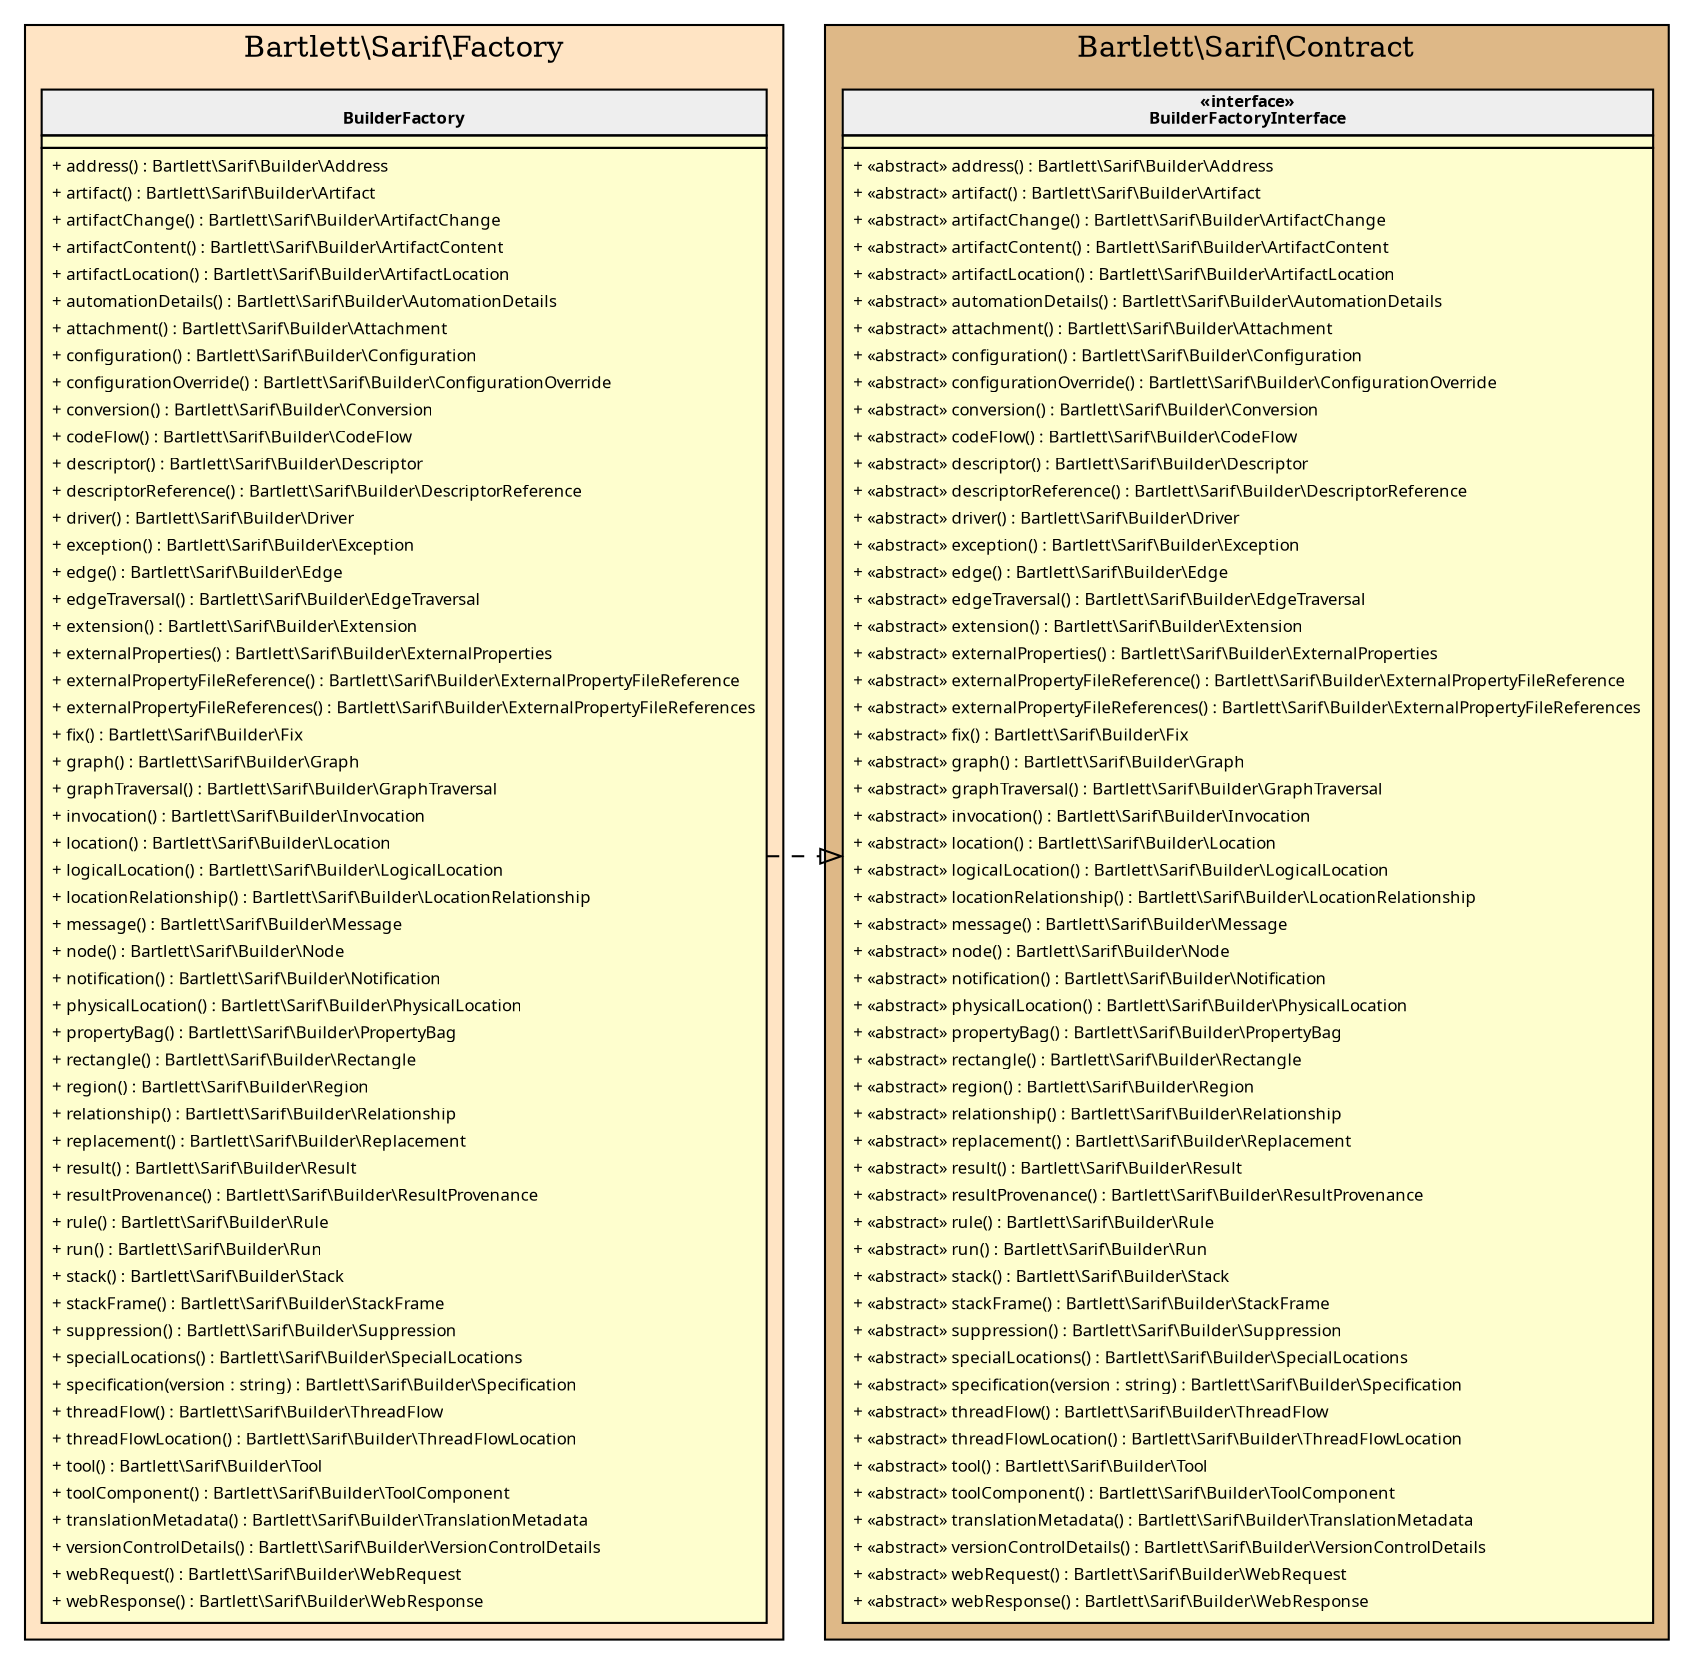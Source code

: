 digraph {
  graph [name="G" overlap="false" rankdir="LR" bgcolor="transparent"]
  node [fontname="Verdana" fontsize=8 shape="none" margin=0 fillcolor="#FEFECE" style="filled"]
  edge [fontname="Verdana" fontsize=8]
  subgraph cluster_0 {
    graph [bgcolor="BurlyWood"]
    label = "Bartlett\\Sarif\\Contract"
    "Bartlett\\Sarif\\Contract\\BuilderFactoryInterface" [shape="none" label=<
<table cellspacing="0" border="0" cellborder="1">
    <tr><td bgcolor="#eeeeee"><b>«interface»<br/>BuilderFactoryInterface</b></td></tr>
    <tr><td></td></tr>
    <tr><td><table border="0" cellspacing="0" cellpadding="2">
    <tr><td align="left">+ «abstract» address() : Bartlett\\Sarif\\Builder\\Address</td></tr>
    <tr><td align="left">+ «abstract» artifact() : Bartlett\\Sarif\\Builder\\Artifact</td></tr>
    <tr><td align="left">+ «abstract» artifactChange() : Bartlett\\Sarif\\Builder\\ArtifactChange</td></tr>
    <tr><td align="left">+ «abstract» artifactContent() : Bartlett\\Sarif\\Builder\\ArtifactContent</td></tr>
    <tr><td align="left">+ «abstract» artifactLocation() : Bartlett\\Sarif\\Builder\\ArtifactLocation</td></tr>
    <tr><td align="left">+ «abstract» automationDetails() : Bartlett\\Sarif\\Builder\\AutomationDetails</td></tr>
    <tr><td align="left">+ «abstract» attachment() : Bartlett\\Sarif\\Builder\\Attachment</td></tr>
    <tr><td align="left">+ «abstract» configuration() : Bartlett\\Sarif\\Builder\\Configuration</td></tr>
    <tr><td align="left">+ «abstract» configurationOverride() : Bartlett\\Sarif\\Builder\\ConfigurationOverride</td></tr>
    <tr><td align="left">+ «abstract» conversion() : Bartlett\\Sarif\\Builder\\Conversion</td></tr>
    <tr><td align="left">+ «abstract» codeFlow() : Bartlett\\Sarif\\Builder\\CodeFlow</td></tr>
    <tr><td align="left">+ «abstract» descriptor() : Bartlett\\Sarif\\Builder\\Descriptor</td></tr>
    <tr><td align="left">+ «abstract» descriptorReference() : Bartlett\\Sarif\\Builder\\DescriptorReference</td></tr>
    <tr><td align="left">+ «abstract» driver() : Bartlett\\Sarif\\Builder\\Driver</td></tr>
    <tr><td align="left">+ «abstract» exception() : Bartlett\\Sarif\\Builder\\Exception</td></tr>
    <tr><td align="left">+ «abstract» edge() : Bartlett\\Sarif\\Builder\\Edge</td></tr>
    <tr><td align="left">+ «abstract» edgeTraversal() : Bartlett\\Sarif\\Builder\\EdgeTraversal</td></tr>
    <tr><td align="left">+ «abstract» extension() : Bartlett\\Sarif\\Builder\\Extension</td></tr>
    <tr><td align="left">+ «abstract» externalProperties() : Bartlett\\Sarif\\Builder\\ExternalProperties</td></tr>
    <tr><td align="left">+ «abstract» externalPropertyFileReference() : Bartlett\\Sarif\\Builder\\ExternalPropertyFileReference</td></tr>
    <tr><td align="left">+ «abstract» externalPropertyFileReferences() : Bartlett\\Sarif\\Builder\\ExternalPropertyFileReferences</td></tr>
    <tr><td align="left">+ «abstract» fix() : Bartlett\\Sarif\\Builder\\Fix</td></tr>
    <tr><td align="left">+ «abstract» graph() : Bartlett\\Sarif\\Builder\\Graph</td></tr>
    <tr><td align="left">+ «abstract» graphTraversal() : Bartlett\\Sarif\\Builder\\GraphTraversal</td></tr>
    <tr><td align="left">+ «abstract» invocation() : Bartlett\\Sarif\\Builder\\Invocation</td></tr>
    <tr><td align="left">+ «abstract» location() : Bartlett\\Sarif\\Builder\\Location</td></tr>
    <tr><td align="left">+ «abstract» logicalLocation() : Bartlett\\Sarif\\Builder\\LogicalLocation</td></tr>
    <tr><td align="left">+ «abstract» locationRelationship() : Bartlett\\Sarif\\Builder\\LocationRelationship</td></tr>
    <tr><td align="left">+ «abstract» message() : Bartlett\\Sarif\\Builder\\Message</td></tr>
    <tr><td align="left">+ «abstract» node() : Bartlett\\Sarif\\Builder\\Node</td></tr>
    <tr><td align="left">+ «abstract» notification() : Bartlett\\Sarif\\Builder\\Notification</td></tr>
    <tr><td align="left">+ «abstract» physicalLocation() : Bartlett\\Sarif\\Builder\\PhysicalLocation</td></tr>
    <tr><td align="left">+ «abstract» propertyBag() : Bartlett\\Sarif\\Builder\\PropertyBag</td></tr>
    <tr><td align="left">+ «abstract» rectangle() : Bartlett\\Sarif\\Builder\\Rectangle</td></tr>
    <tr><td align="left">+ «abstract» region() : Bartlett\\Sarif\\Builder\\Region</td></tr>
    <tr><td align="left">+ «abstract» relationship() : Bartlett\\Sarif\\Builder\\Relationship</td></tr>
    <tr><td align="left">+ «abstract» replacement() : Bartlett\\Sarif\\Builder\\Replacement</td></tr>
    <tr><td align="left">+ «abstract» result() : Bartlett\\Sarif\\Builder\\Result</td></tr>
    <tr><td align="left">+ «abstract» resultProvenance() : Bartlett\\Sarif\\Builder\\ResultProvenance</td></tr>
    <tr><td align="left">+ «abstract» rule() : Bartlett\\Sarif\\Builder\\Rule</td></tr>
    <tr><td align="left">+ «abstract» run() : Bartlett\\Sarif\\Builder\\Run</td></tr>
    <tr><td align="left">+ «abstract» stack() : Bartlett\\Sarif\\Builder\\Stack</td></tr>
    <tr><td align="left">+ «abstract» stackFrame() : Bartlett\\Sarif\\Builder\\StackFrame</td></tr>
    <tr><td align="left">+ «abstract» suppression() : Bartlett\\Sarif\\Builder\\Suppression</td></tr>
    <tr><td align="left">+ «abstract» specialLocations() : Bartlett\\Sarif\\Builder\\SpecialLocations</td></tr>
    <tr><td align="left">+ «abstract» specification(version : string) : Bartlett\\Sarif\\Builder\\Specification</td></tr>
    <tr><td align="left">+ «abstract» threadFlow() : Bartlett\\Sarif\\Builder\\ThreadFlow</td></tr>
    <tr><td align="left">+ «abstract» threadFlowLocation() : Bartlett\\Sarif\\Builder\\ThreadFlowLocation</td></tr>
    <tr><td align="left">+ «abstract» tool() : Bartlett\\Sarif\\Builder\\Tool</td></tr>
    <tr><td align="left">+ «abstract» toolComponent() : Bartlett\\Sarif\\Builder\\ToolComponent</td></tr>
    <tr><td align="left">+ «abstract» translationMetadata() : Bartlett\\Sarif\\Builder\\TranslationMetadata</td></tr>
    <tr><td align="left">+ «abstract» versionControlDetails() : Bartlett\\Sarif\\Builder\\VersionControlDetails</td></tr>
    <tr><td align="left">+ «abstract» webRequest() : Bartlett\\Sarif\\Builder\\WebRequest</td></tr>
    <tr><td align="left">+ «abstract» webResponse() : Bartlett\\Sarif\\Builder\\WebResponse</td></tr>
</table></td></tr>
</table>>]
  }
  subgraph cluster_1 {
    graph [bgcolor="Bisque"]
    label = "Bartlett\\Sarif\\Factory"
    "Bartlett\\Sarif\\Factory\\BuilderFactory" [shape="none" label=<
<table cellspacing="0" border="0" cellborder="1">
    <tr><td bgcolor="#eeeeee"><b><br/>BuilderFactory</b></td></tr>
    <tr><td></td></tr>
    <tr><td><table border="0" cellspacing="0" cellpadding="2">
    <tr><td align="left">+ address() : Bartlett\\Sarif\\Builder\\Address</td></tr>
    <tr><td align="left">+ artifact() : Bartlett\\Sarif\\Builder\\Artifact</td></tr>
    <tr><td align="left">+ artifactChange() : Bartlett\\Sarif\\Builder\\ArtifactChange</td></tr>
    <tr><td align="left">+ artifactContent() : Bartlett\\Sarif\\Builder\\ArtifactContent</td></tr>
    <tr><td align="left">+ artifactLocation() : Bartlett\\Sarif\\Builder\\ArtifactLocation</td></tr>
    <tr><td align="left">+ automationDetails() : Bartlett\\Sarif\\Builder\\AutomationDetails</td></tr>
    <tr><td align="left">+ attachment() : Bartlett\\Sarif\\Builder\\Attachment</td></tr>
    <tr><td align="left">+ configuration() : Bartlett\\Sarif\\Builder\\Configuration</td></tr>
    <tr><td align="left">+ configurationOverride() : Bartlett\\Sarif\\Builder\\ConfigurationOverride</td></tr>
    <tr><td align="left">+ conversion() : Bartlett\\Sarif\\Builder\\Conversion</td></tr>
    <tr><td align="left">+ codeFlow() : Bartlett\\Sarif\\Builder\\CodeFlow</td></tr>
    <tr><td align="left">+ descriptor() : Bartlett\\Sarif\\Builder\\Descriptor</td></tr>
    <tr><td align="left">+ descriptorReference() : Bartlett\\Sarif\\Builder\\DescriptorReference</td></tr>
    <tr><td align="left">+ driver() : Bartlett\\Sarif\\Builder\\Driver</td></tr>
    <tr><td align="left">+ exception() : Bartlett\\Sarif\\Builder\\Exception</td></tr>
    <tr><td align="left">+ edge() : Bartlett\\Sarif\\Builder\\Edge</td></tr>
    <tr><td align="left">+ edgeTraversal() : Bartlett\\Sarif\\Builder\\EdgeTraversal</td></tr>
    <tr><td align="left">+ extension() : Bartlett\\Sarif\\Builder\\Extension</td></tr>
    <tr><td align="left">+ externalProperties() : Bartlett\\Sarif\\Builder\\ExternalProperties</td></tr>
    <tr><td align="left">+ externalPropertyFileReference() : Bartlett\\Sarif\\Builder\\ExternalPropertyFileReference</td></tr>
    <tr><td align="left">+ externalPropertyFileReferences() : Bartlett\\Sarif\\Builder\\ExternalPropertyFileReferences</td></tr>
    <tr><td align="left">+ fix() : Bartlett\\Sarif\\Builder\\Fix</td></tr>
    <tr><td align="left">+ graph() : Bartlett\\Sarif\\Builder\\Graph</td></tr>
    <tr><td align="left">+ graphTraversal() : Bartlett\\Sarif\\Builder\\GraphTraversal</td></tr>
    <tr><td align="left">+ invocation() : Bartlett\\Sarif\\Builder\\Invocation</td></tr>
    <tr><td align="left">+ location() : Bartlett\\Sarif\\Builder\\Location</td></tr>
    <tr><td align="left">+ logicalLocation() : Bartlett\\Sarif\\Builder\\LogicalLocation</td></tr>
    <tr><td align="left">+ locationRelationship() : Bartlett\\Sarif\\Builder\\LocationRelationship</td></tr>
    <tr><td align="left">+ message() : Bartlett\\Sarif\\Builder\\Message</td></tr>
    <tr><td align="left">+ node() : Bartlett\\Sarif\\Builder\\Node</td></tr>
    <tr><td align="left">+ notification() : Bartlett\\Sarif\\Builder\\Notification</td></tr>
    <tr><td align="left">+ physicalLocation() : Bartlett\\Sarif\\Builder\\PhysicalLocation</td></tr>
    <tr><td align="left">+ propertyBag() : Bartlett\\Sarif\\Builder\\PropertyBag</td></tr>
    <tr><td align="left">+ rectangle() : Bartlett\\Sarif\\Builder\\Rectangle</td></tr>
    <tr><td align="left">+ region() : Bartlett\\Sarif\\Builder\\Region</td></tr>
    <tr><td align="left">+ relationship() : Bartlett\\Sarif\\Builder\\Relationship</td></tr>
    <tr><td align="left">+ replacement() : Bartlett\\Sarif\\Builder\\Replacement</td></tr>
    <tr><td align="left">+ result() : Bartlett\\Sarif\\Builder\\Result</td></tr>
    <tr><td align="left">+ resultProvenance() : Bartlett\\Sarif\\Builder\\ResultProvenance</td></tr>
    <tr><td align="left">+ rule() : Bartlett\\Sarif\\Builder\\Rule</td></tr>
    <tr><td align="left">+ run() : Bartlett\\Sarif\\Builder\\Run</td></tr>
    <tr><td align="left">+ stack() : Bartlett\\Sarif\\Builder\\Stack</td></tr>
    <tr><td align="left">+ stackFrame() : Bartlett\\Sarif\\Builder\\StackFrame</td></tr>
    <tr><td align="left">+ suppression() : Bartlett\\Sarif\\Builder\\Suppression</td></tr>
    <tr><td align="left">+ specialLocations() : Bartlett\\Sarif\\Builder\\SpecialLocations</td></tr>
    <tr><td align="left">+ specification(version : string) : Bartlett\\Sarif\\Builder\\Specification</td></tr>
    <tr><td align="left">+ threadFlow() : Bartlett\\Sarif\\Builder\\ThreadFlow</td></tr>
    <tr><td align="left">+ threadFlowLocation() : Bartlett\\Sarif\\Builder\\ThreadFlowLocation</td></tr>
    <tr><td align="left">+ tool() : Bartlett\\Sarif\\Builder\\Tool</td></tr>
    <tr><td align="left">+ toolComponent() : Bartlett\\Sarif\\Builder\\ToolComponent</td></tr>
    <tr><td align="left">+ translationMetadata() : Bartlett\\Sarif\\Builder\\TranslationMetadata</td></tr>
    <tr><td align="left">+ versionControlDetails() : Bartlett\\Sarif\\Builder\\VersionControlDetails</td></tr>
    <tr><td align="left">+ webRequest() : Bartlett\\Sarif\\Builder\\WebRequest</td></tr>
    <tr><td align="left">+ webResponse() : Bartlett\\Sarif\\Builder\\WebResponse</td></tr>
</table></td></tr>
</table>>]
  }
  "Bartlett\\Sarif\\Factory\\BuilderFactory" -> "Bartlett\\Sarif\\Contract\\BuilderFactoryInterface" [arrowhead="empty" style="dashed"]
}
